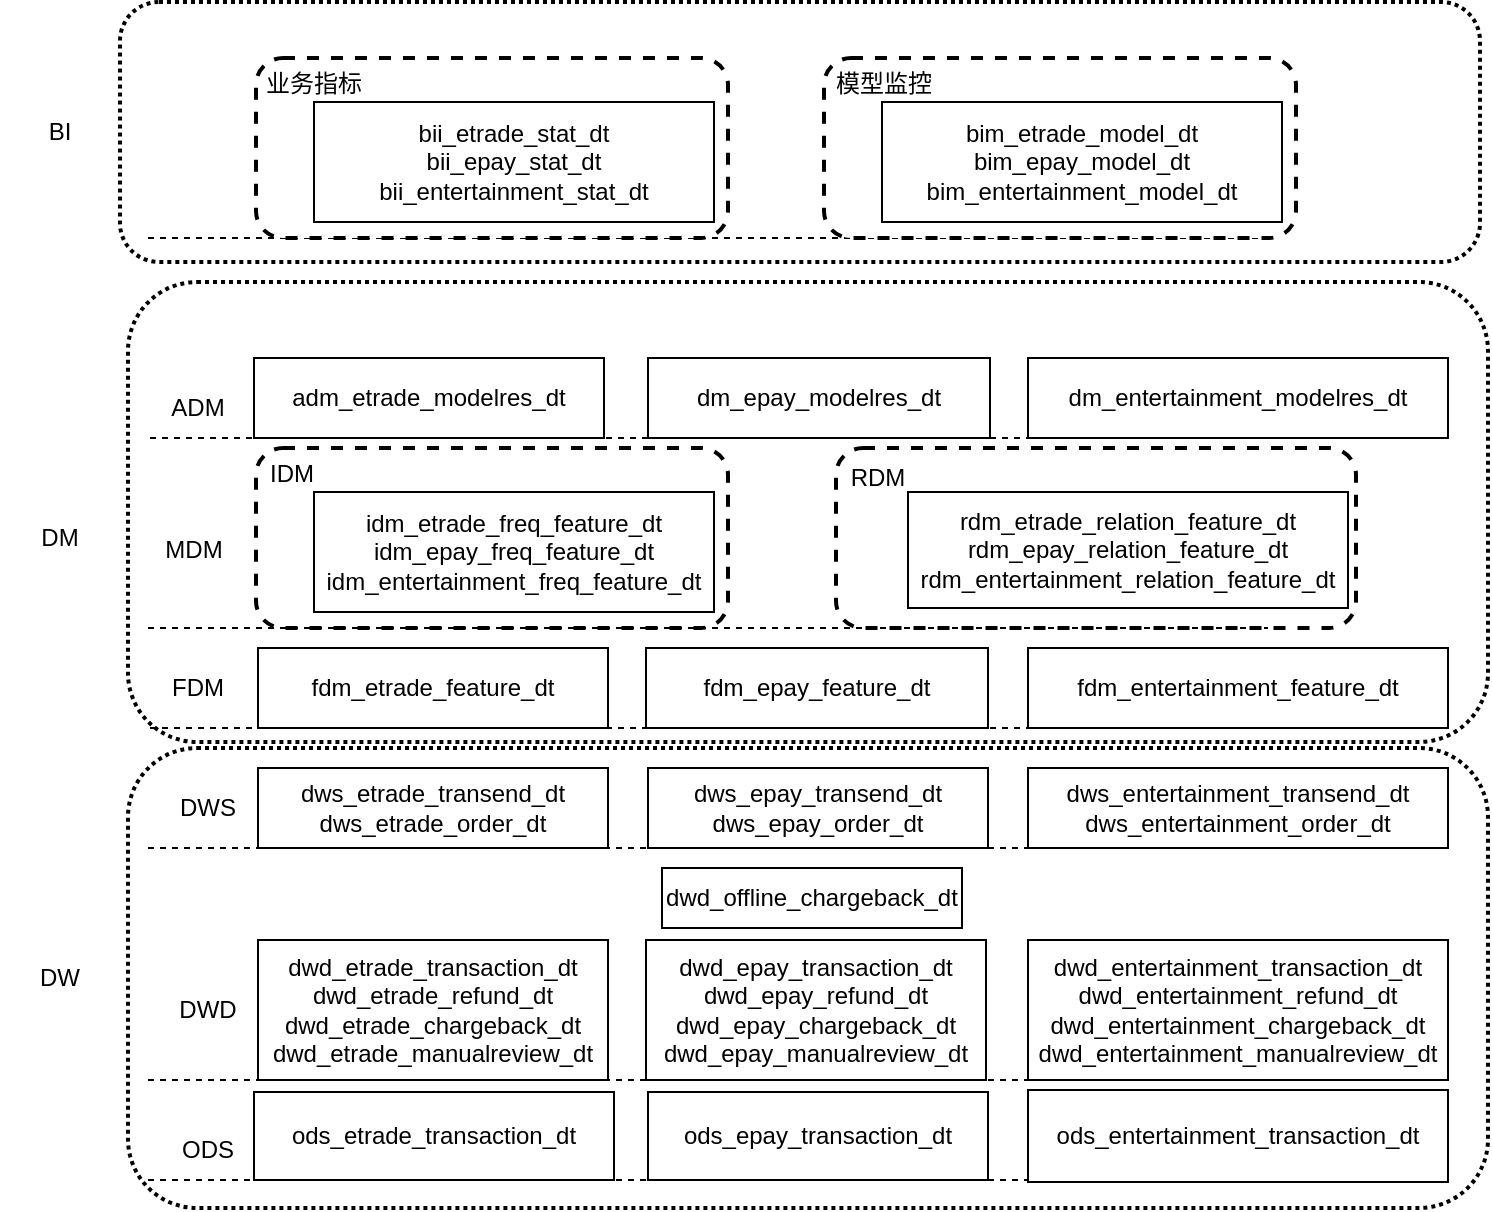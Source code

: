 <mxfile>
    <diagram id="MQqcLUlsIK5Tfdd7eNyr" name="Page-1">
        <mxGraphModel dx="1332" dy="624" grid="1" gridSize="10" guides="1" tooltips="1" connect="1" arrows="1" fold="1" page="1" pageScale="1" pageWidth="827" pageHeight="1169" math="0" shadow="0">
            <root>
                <mxCell id="0"/>
                <mxCell id="1" parent="0"/>
                <mxCell id="34" value="" style="rounded=1;whiteSpace=wrap;html=1;dashed=1;dashPattern=1 1;strokeWidth=2;" parent="1" vertex="1">
                    <mxGeometry x="74" y="530" width="680" height="230" as="geometry"/>
                </mxCell>
                <mxCell id="38" value="" style="rounded=1;whiteSpace=wrap;html=1;dashed=1;strokeWidth=2;" parent="1" vertex="1">
                    <mxGeometry x="428" y="613" width="260" height="90" as="geometry"/>
                </mxCell>
                <mxCell id="37" value="" style="rounded=1;whiteSpace=wrap;html=1;dashed=1;strokeWidth=2;" parent="1" vertex="1">
                    <mxGeometry x="138" y="613" width="236" height="90" as="geometry"/>
                </mxCell>
                <mxCell id="25" value="" style="rounded=1;whiteSpace=wrap;html=1;dashed=1;dashPattern=1 1;strokeWidth=2;" parent="1" vertex="1">
                    <mxGeometry x="74" y="763" width="680" height="230" as="geometry"/>
                </mxCell>
                <mxCell id="3" value="" style="endArrow=none;dashed=1;html=1;" parent="1" edge="1">
                    <mxGeometry width="50" height="50" relative="1" as="geometry">
                        <mxPoint x="85" y="753" as="sourcePoint"/>
                        <mxPoint x="645" y="753" as="targetPoint"/>
                    </mxGeometry>
                </mxCell>
                <mxCell id="5" value="ODS" style="text;html=1;strokeColor=none;fillColor=none;align=center;verticalAlign=middle;whiteSpace=wrap;rounded=0;" parent="1" vertex="1">
                    <mxGeometry x="84" y="949" width="60" height="30" as="geometry"/>
                </mxCell>
                <mxCell id="6" value="DWD" style="text;html=1;strokeColor=none;fillColor=none;align=center;verticalAlign=middle;whiteSpace=wrap;rounded=0;" parent="1" vertex="1">
                    <mxGeometry x="84" y="879" width="60" height="30" as="geometry"/>
                </mxCell>
                <mxCell id="7" value="" style="endArrow=none;dashed=1;html=1;" parent="1" edge="1">
                    <mxGeometry width="50" height="50" relative="1" as="geometry">
                        <mxPoint x="84" y="813" as="sourcePoint"/>
                        <mxPoint x="644" y="813" as="targetPoint"/>
                    </mxGeometry>
                </mxCell>
                <mxCell id="8" value="" style="endArrow=none;dashed=1;html=1;" parent="1" edge="1">
                    <mxGeometry width="50" height="50" relative="1" as="geometry">
                        <mxPoint x="84" y="979" as="sourcePoint"/>
                        <mxPoint x="644" y="979" as="targetPoint"/>
                    </mxGeometry>
                </mxCell>
                <mxCell id="9" value="" style="endArrow=none;dashed=1;html=1;" parent="1" edge="1">
                    <mxGeometry width="50" height="50" relative="1" as="geometry">
                        <mxPoint x="84" y="929" as="sourcePoint"/>
                        <mxPoint x="644" y="929" as="targetPoint"/>
                    </mxGeometry>
                </mxCell>
                <mxCell id="10" value="DWS" style="text;html=1;strokeColor=none;fillColor=none;align=center;verticalAlign=middle;whiteSpace=wrap;rounded=0;" parent="1" vertex="1">
                    <mxGeometry x="84" y="778" width="60" height="30" as="geometry"/>
                </mxCell>
                <mxCell id="11" value="DM" style="text;html=1;strokeColor=none;fillColor=none;align=center;verticalAlign=middle;whiteSpace=wrap;rounded=0;" parent="1" vertex="1">
                    <mxGeometry x="10" y="643" width="60" height="30" as="geometry"/>
                </mxCell>
                <mxCell id="12" value="dwd_etrade_transaction_dt&lt;br&gt;dwd_etrade_refund_dt&lt;br&gt;dwd_etrade_chargeback_dt&lt;br&gt;dwd_etrade_manualreview_dt" style="rounded=0;whiteSpace=wrap;html=1;" parent="1" vertex="1">
                    <mxGeometry x="139" y="859" width="175" height="70" as="geometry"/>
                </mxCell>
                <mxCell id="13" value="&lt;span&gt;dwd_epay_transaction_dt&lt;/span&gt;&lt;br&gt;&lt;span&gt;dwd_epay_refund_dt&lt;/span&gt;&lt;br&gt;&lt;span&gt;dwd_epay_chargeback_dt&lt;/span&gt;&lt;br&gt;&lt;span&gt;dwd_epay_manualreview_dt&lt;/span&gt;" style="rounded=0;whiteSpace=wrap;html=1;" parent="1" vertex="1">
                    <mxGeometry x="333" y="859" width="170" height="70" as="geometry"/>
                </mxCell>
                <mxCell id="14" value="ods_etrade_transaction_dt" style="rounded=0;whiteSpace=wrap;html=1;" parent="1" vertex="1">
                    <mxGeometry x="137" y="935" width="180" height="44" as="geometry"/>
                </mxCell>
                <mxCell id="15" value="ods_epay_transaction_dt" style="rounded=0;whiteSpace=wrap;html=1;" parent="1" vertex="1">
                    <mxGeometry x="334" y="935" width="170" height="44" as="geometry"/>
                </mxCell>
                <mxCell id="16" value="ods_entertainment_transaction_dt" style="rounded=0;whiteSpace=wrap;html=1;" parent="1" vertex="1">
                    <mxGeometry x="524" y="934" width="210" height="46" as="geometry"/>
                </mxCell>
                <mxCell id="17" value="&lt;span&gt;dwd_&lt;/span&gt;entertainment&lt;span&gt;_transaction_dt&lt;/span&gt;&lt;br&gt;&lt;span&gt;dwd_&lt;/span&gt;entertainment&lt;span&gt;_refund_dt&lt;/span&gt;&lt;br&gt;&lt;span&gt;dwd_&lt;/span&gt;entertainment&lt;span&gt;_chargeback_dt&lt;/span&gt;&lt;br&gt;&lt;span&gt;dwd_&lt;/span&gt;entertainment&lt;span&gt;_manualreview_dt&lt;/span&gt;" style="rounded=0;whiteSpace=wrap;html=1;" parent="1" vertex="1">
                    <mxGeometry x="524" y="859" width="210" height="70" as="geometry"/>
                </mxCell>
                <mxCell id="18" value="dws_etrade_transend_dt&lt;br&gt;dws_etrade_order_dt" style="rounded=0;whiteSpace=wrap;html=1;" parent="1" vertex="1">
                    <mxGeometry x="139" y="773" width="175" height="40" as="geometry"/>
                </mxCell>
                <mxCell id="19" value="dws_epay_transend_dt&lt;br&gt;dws_epay_order_dt" style="rounded=0;whiteSpace=wrap;html=1;" parent="1" vertex="1">
                    <mxGeometry x="334" y="773" width="170" height="40" as="geometry"/>
                </mxCell>
                <mxCell id="20" value="dws_entertainment_transend_dt&lt;br&gt;dws_entertainment_order_dt" style="rounded=0;whiteSpace=wrap;html=1;" parent="1" vertex="1">
                    <mxGeometry x="524" y="773" width="210" height="40" as="geometry"/>
                </mxCell>
                <mxCell id="21" value="fdm_etrade_feature_dt" style="rounded=0;whiteSpace=wrap;html=1;" parent="1" vertex="1">
                    <mxGeometry x="139" y="713" width="175" height="40" as="geometry"/>
                </mxCell>
                <mxCell id="22" value="fdm_epay_feature_dt" style="rounded=0;whiteSpace=wrap;html=1;" parent="1" vertex="1">
                    <mxGeometry x="333" y="713" width="171" height="40" as="geometry"/>
                </mxCell>
                <mxCell id="23" value="fdm_entertainment_feature_dt" style="rounded=0;whiteSpace=wrap;html=1;" parent="1" vertex="1">
                    <mxGeometry x="524" y="713" width="210" height="40" as="geometry"/>
                </mxCell>
                <mxCell id="24" value="dwd_offline_chargeback_dt&lt;br&gt;" style="rounded=0;whiteSpace=wrap;html=1;" parent="1" vertex="1">
                    <mxGeometry x="341" y="823" width="150" height="30" as="geometry"/>
                </mxCell>
                <mxCell id="26" value="DW" style="text;html=1;strokeColor=none;fillColor=none;align=center;verticalAlign=middle;whiteSpace=wrap;rounded=0;" parent="1" vertex="1">
                    <mxGeometry x="10" y="863" width="60" height="30" as="geometry"/>
                </mxCell>
                <mxCell id="27" value="FDM" style="text;html=1;strokeColor=none;fillColor=none;align=center;verticalAlign=middle;whiteSpace=wrap;rounded=0;" parent="1" vertex="1">
                    <mxGeometry x="79" y="718" width="60" height="30" as="geometry"/>
                </mxCell>
                <mxCell id="28" value="" style="endArrow=none;dashed=1;html=1;" parent="1" edge="1">
                    <mxGeometry width="50" height="50" relative="1" as="geometry">
                        <mxPoint x="84" y="703" as="sourcePoint"/>
                        <mxPoint x="644" y="703" as="targetPoint"/>
                    </mxGeometry>
                </mxCell>
                <mxCell id="29" value="MDM" style="text;html=1;strokeColor=none;fillColor=none;align=center;verticalAlign=middle;whiteSpace=wrap;rounded=0;" parent="1" vertex="1">
                    <mxGeometry x="77" y="649" width="60" height="30" as="geometry"/>
                </mxCell>
                <mxCell id="30" value="idm_etrade_freq_feature_dt&lt;br&gt;idm_epay_freq_feature_dt&lt;br&gt;idm_entertainment_freq_feature_dt" style="rounded=0;whiteSpace=wrap;html=1;" parent="1" vertex="1">
                    <mxGeometry x="167" y="635" width="200" height="60" as="geometry"/>
                </mxCell>
                <mxCell id="31" value="rdm_etrade_relation_feature_dt&lt;br&gt;rdm_epay_relation_feature_dt&lt;br&gt;rdm_entertainment_relation_feature_dt" style="rounded=0;whiteSpace=wrap;html=1;" parent="1" vertex="1">
                    <mxGeometry x="464" y="635" width="220" height="58" as="geometry"/>
                </mxCell>
                <mxCell id="32" value="ADM" style="text;html=1;strokeColor=none;fillColor=none;align=center;verticalAlign=middle;whiteSpace=wrap;rounded=0;" parent="1" vertex="1">
                    <mxGeometry x="79" y="578" width="60" height="30" as="geometry"/>
                </mxCell>
                <mxCell id="33" value="" style="endArrow=none;dashed=1;html=1;" parent="1" edge="1">
                    <mxGeometry width="50" height="50" relative="1" as="geometry">
                        <mxPoint x="85" y="608" as="sourcePoint"/>
                        <mxPoint x="645" y="608" as="targetPoint"/>
                    </mxGeometry>
                </mxCell>
                <mxCell id="35" value="&lt;span style=&quot;font-family: &amp;#34;helvetica&amp;#34;&quot;&gt;adm_etrade_modelres_dt&lt;/span&gt;" style="rounded=0;whiteSpace=wrap;html=1;" parent="1" vertex="1">
                    <mxGeometry x="137" y="568" width="175" height="40" as="geometry"/>
                </mxCell>
                <mxCell id="36" value="IDM" style="text;html=1;strokeColor=none;fillColor=none;align=center;verticalAlign=middle;whiteSpace=wrap;rounded=0;" parent="1" vertex="1">
                    <mxGeometry x="126" y="611" width="60" height="30" as="geometry"/>
                </mxCell>
                <mxCell id="39" value="RDM" style="text;html=1;strokeColor=none;fillColor=none;align=center;verticalAlign=middle;whiteSpace=wrap;rounded=0;" parent="1" vertex="1">
                    <mxGeometry x="419" y="613" width="60" height="30" as="geometry"/>
                </mxCell>
                <mxCell id="40" value="dm_epay_modelres_dt" style="rounded=0;whiteSpace=wrap;html=1;" parent="1" vertex="1">
                    <mxGeometry x="334" y="568" width="171" height="40" as="geometry"/>
                </mxCell>
                <mxCell id="41" value="dm_entertainment_modelres_dt" style="rounded=0;whiteSpace=wrap;html=1;" parent="1" vertex="1">
                    <mxGeometry x="524" y="568" width="210" height="40" as="geometry"/>
                </mxCell>
                <mxCell id="42" value="BI" style="text;html=1;strokeColor=none;fillColor=none;align=center;verticalAlign=middle;whiteSpace=wrap;rounded=0;" vertex="1" parent="1">
                    <mxGeometry x="10" y="440" width="60" height="30" as="geometry"/>
                </mxCell>
                <mxCell id="43" value="" style="rounded=1;whiteSpace=wrap;html=1;dashed=1;dashPattern=1 1;strokeWidth=2;" vertex="1" parent="1">
                    <mxGeometry x="70" y="390" width="680" height="130" as="geometry"/>
                </mxCell>
                <mxCell id="44" value="" style="endArrow=none;dashed=1;html=1;" edge="1" parent="1">
                    <mxGeometry width="50" height="50" relative="1" as="geometry">
                        <mxPoint x="84" y="508" as="sourcePoint"/>
                        <mxPoint x="644" y="508" as="targetPoint"/>
                    </mxGeometry>
                </mxCell>
                <mxCell id="46" value="" style="rounded=1;whiteSpace=wrap;html=1;dashed=1;strokeWidth=2;" vertex="1" parent="1">
                    <mxGeometry x="422" y="418" width="236" height="90" as="geometry"/>
                </mxCell>
                <mxCell id="47" value="模型监控" style="text;html=1;strokeColor=none;fillColor=none;align=center;verticalAlign=middle;whiteSpace=wrap;rounded=0;" vertex="1" parent="1">
                    <mxGeometry x="422" y="416" width="60" height="30" as="geometry"/>
                </mxCell>
                <mxCell id="48" value="bim_etrade_model_dt&lt;br&gt;bim_epay_model_dt&lt;br&gt;bim_entertainment_model_dt" style="rounded=0;whiteSpace=wrap;html=1;" vertex="1" parent="1">
                    <mxGeometry x="451" y="440" width="200" height="60" as="geometry"/>
                </mxCell>
                <mxCell id="50" value="" style="rounded=1;whiteSpace=wrap;html=1;dashed=1;strokeWidth=2;" vertex="1" parent="1">
                    <mxGeometry x="138" y="418" width="236" height="90" as="geometry"/>
                </mxCell>
                <mxCell id="51" value="业务指标" style="text;html=1;strokeColor=none;fillColor=none;align=center;verticalAlign=middle;whiteSpace=wrap;rounded=0;" vertex="1" parent="1">
                    <mxGeometry x="137" y="416" width="60" height="30" as="geometry"/>
                </mxCell>
                <mxCell id="52" value="bii_etrade_stat_dt&lt;br&gt;bii_epay_stat_dt&lt;br&gt;bii_entertainment_stat_dt" style="rounded=0;whiteSpace=wrap;html=1;" vertex="1" parent="1">
                    <mxGeometry x="167" y="440" width="200" height="60" as="geometry"/>
                </mxCell>
            </root>
        </mxGraphModel>
    </diagram>
</mxfile>